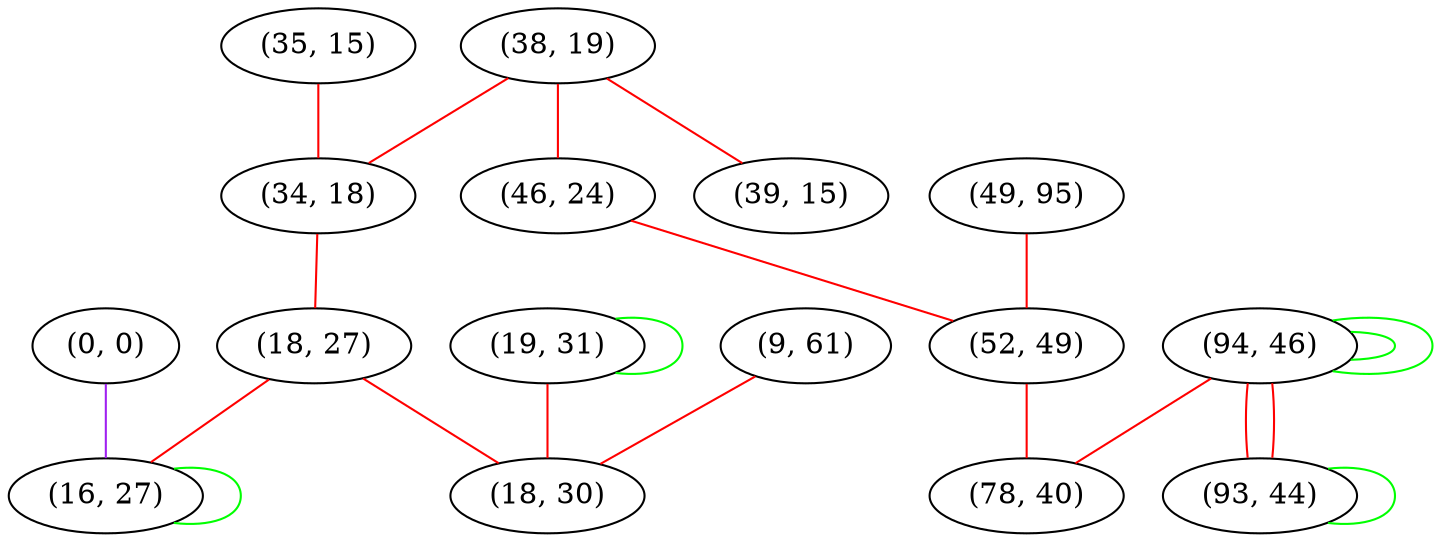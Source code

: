 graph "" {
"(38, 19)";
"(19, 31)";
"(0, 0)";
"(35, 15)";
"(34, 18)";
"(94, 46)";
"(18, 27)";
"(46, 24)";
"(49, 95)";
"(9, 61)";
"(16, 27)";
"(93, 44)";
"(18, 30)";
"(52, 49)";
"(78, 40)";
"(39, 15)";
"(38, 19)" -- "(39, 15)"  [color=red, key=0, weight=1];
"(38, 19)" -- "(46, 24)"  [color=red, key=0, weight=1];
"(38, 19)" -- "(34, 18)"  [color=red, key=0, weight=1];
"(19, 31)" -- "(19, 31)"  [color=green, key=0, weight=2];
"(19, 31)" -- "(18, 30)"  [color=red, key=0, weight=1];
"(0, 0)" -- "(16, 27)"  [color=purple, key=0, weight=4];
"(35, 15)" -- "(34, 18)"  [color=red, key=0, weight=1];
"(34, 18)" -- "(18, 27)"  [color=red, key=0, weight=1];
"(94, 46)" -- "(93, 44)"  [color=red, key=0, weight=1];
"(94, 46)" -- "(93, 44)"  [color=red, key=1, weight=1];
"(94, 46)" -- "(78, 40)"  [color=red, key=0, weight=1];
"(94, 46)" -- "(94, 46)"  [color=green, key=0, weight=2];
"(94, 46)" -- "(94, 46)"  [color=green, key=1, weight=2];
"(18, 27)" -- "(16, 27)"  [color=red, key=0, weight=1];
"(18, 27)" -- "(18, 30)"  [color=red, key=0, weight=1];
"(46, 24)" -- "(52, 49)"  [color=red, key=0, weight=1];
"(49, 95)" -- "(52, 49)"  [color=red, key=0, weight=1];
"(9, 61)" -- "(18, 30)"  [color=red, key=0, weight=1];
"(16, 27)" -- "(16, 27)"  [color=green, key=0, weight=2];
"(93, 44)" -- "(93, 44)"  [color=green, key=0, weight=2];
"(52, 49)" -- "(78, 40)"  [color=red, key=0, weight=1];
}

